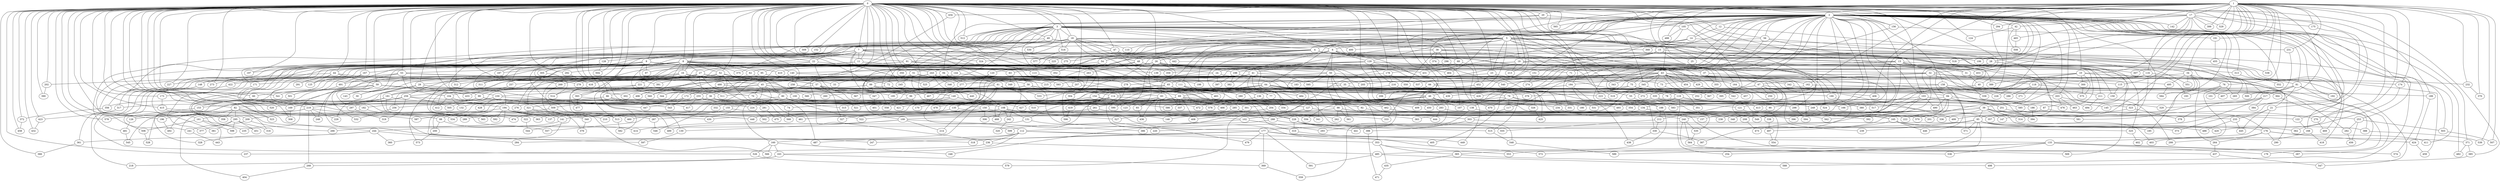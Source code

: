 graph g {0;1;2;3;4;5;6;7;8;9;10;11;12;13;14;15;16;17;18;19;20;21;22;23;24;25;26;27;28;29;30;31;32;33;34;35;36;37;38;39;40;41;42;43;44;45;46;47;48;49;50;51;52;53;54;55;56;57;58;59;60;61;62;63;64;65;66;67;68;69;70;71;72;73;74;75;76;77;78;79;80;81;82;83;84;85;86;87;88;89;90;91;92;93;94;95;96;97;98;99;100;101;102;103;104;105;106;107;108;109;110;111;112;113;114;115;116;117;118;119;120;121;122;123;124;125;126;127;128;129;130;131;132;133;134;135;136;137;138;139;140;141;142;143;144;145;146;147;148;149;150;151;152;153;154;155;156;157;158;159;160;161;162;163;164;165;166;167;168;169;170;171;172;173;174;175;176;177;178;179;180;181;182;183;184;185;186;187;188;189;190;191;192;193;194;195;196;197;198;199;200;201;202;203;204;205;206;207;208;209;210;211;212;213;214;215;216;217;218;219;220;221;222;223;224;225;226;227;228;229;230;231;232;233;234;235;236;237;238;239;240;241;242;243;244;245;246;247;248;249;250;251;252;253;254;255;256;257;258;259;260;261;262;263;264;265;266;267;268;269;270;271;272;273;274;275;276;277;278;279;280;281;282;283;284;285;286;287;288;289;290;291;292;293;294;295;296;297;298;299;300;301;302;303;304;305;306;307;308;309;310;311;312;313;314;315;316;317;318;319;320;321;322;323;324;325;326;327;328;329;330;331;332;333;334;335;336;337;338;339;340;341;342;343;344;345;346;347;348;349;350;351;352;353;354;355;356;357;358;359;360;361;362;363;364;365;366;367;368;369;370;371;372;373;374;375;376;377;378;379;380;381;382;383;384;385;386;387;388;389;390;391;392;393;394;395;396;397;398;399;400;401;402;403;404;405;406;407;408;409;410;411;412;413;414;415;416;417;418;419;420;421;422;423;424;425;426;427;428;429;430;431;432;433;434;435;436;437;438;439;440;441;442;443;444;445;446;447;448;449;450;451;452;453;454;455;456;457;458;459;460;461;462;463;464;465;466;467;468;469;470;471;472;473;474;475;476;477;478;479;480;481;482;483;484;485;486;487;488;489;490;491;492;493;494;495;496;497;498;499;500;501;502;503;504;505;506;507;508;509;510;511;512;513;514;515;516;517;518;519;520;521;522;523;524;525;526;527;528;529;530;531;532;533;534;535;536;537;538;539;540;541;542;543;544;545;546;547;548;549;550;551;552;553;554;555;556;557;558;559;560;561;562;563;564;565;566;567;568;569;570;571;572;573;574;575;576;577;578;579;580;581;582;583;584;585;586;587;588;589;590;591;592;593;594;595;596;597;598;599;0 -- 2;0 -- 3;0 -- 6;0 -- 7;0 -- 8;0 -- 9;0 -- 10;0 -- 11;0 -- 12;0 -- 15;0 -- 16;0 -- 17;0 -- 18;0 -- 19;0 -- 20;0 -- 22;0 -- 23;0 -- 26;0 -- 29;0 -- 42;0 -- 44;0 -- 46;0 -- 47;0 -- 49;0 -- 51;0 -- 52;0 -- 53;0 -- 56;0 -- 59;0 -- 60;0 -- 68;0 -- 82;0 -- 86;0 -- 89;0 -- 91;0 -- 99;0 -- 103;0 -- 107;0 -- 108;0 -- 122;0 -- 124;0 -- 128;0 -- 137;0 -- 139;0 -- 140;0 -- 152;0 -- 154;0 -- 156;0 -- 166;0 -- 167;0 -- 173;0 -- 178;0 -- 184;0 -- 189;0 -- 196;0 -- 197;0 -- 202;0 -- 207;0 -- 213;0 -- 223;0 -- 224;0 -- 225;0 -- 227;0 -- 230;0 -- 236;0 -- 237;0 -- 244;0 -- 245;0 -- 249;0 -- 258;0 -- 271;0 -- 273;0 -- 275;0 -- 279;0 -- 292;0 -- 294;0 -- 309;0 -- 312;0 -- 345;0 -- 349;0 -- 350;0 -- 359;0 -- 366;0 -- 372;0 -- 373;0 -- 377;0 -- 381;0 -- 385;0 -- 390;0 -- 393;0 -- 415;0 -- 423;0 -- 432;0 -- 433;0 -- 434;0 -- 452;0 -- 458;0 -- 466;0 -- 474;0 -- 477;0 -- 493;0 -- 504;0 -- 512;0 -- 520;0 -- 525;0 -- 534;0 -- 540;0 -- 541;0 -- 562;0 -- 565;0 -- 578;1 -- 2;1 -- 10;1 -- 17;1 -- 20;1 -- 34;1 -- 40;1 -- 43;1 -- 67;1 -- 76;1 -- 90;1 -- 115;1 -- 145;1 -- 162;1 -- 174;1 -- 175;1 -- 191;1 -- 231;1 -- 232;1 -- 270;1 -- 272;1 -- 307;1 -- 370;1 -- 374;1 -- 399;1 -- 406;1 -- 420;1 -- 434;1 -- 453;1 -- 465;1 -- 488;1 -- 507;1 -- 529;1 -- 538;1 -- 539;1 -- 570;1 -- 593;2 -- 3;2 -- 4;2 -- 5;2 -- 6;2 -- 12;2 -- 13;2 -- 14;2 -- 15;2 -- 21;2 -- 25;2 -- 28;2 -- 39;2 -- 55;2 -- 56;2 -- 64;2 -- 71;2 -- 75;2 -- 78;2 -- 81;2 -- 84;2 -- 94;2 -- 103;2 -- 105;2 -- 121;2 -- 138;2 -- 142;2 -- 156;2 -- 157;2 -- 168;2 -- 188;2 -- 192;2 -- 203;2 -- 212;2 -- 215;2 -- 217;2 -- 226;2 -- 253;2 -- 278;2 -- 302;2 -- 313;2 -- 323;2 -- 352;2 -- 371;2 -- 395;2 -- 405;2 -- 411;2 -- 413;2 -- 431;2 -- 464;2 -- 482;2 -- 518;2 -- 552;2 -- 565;2 -- 581;2 -- 588;3 -- 4;3 -- 5;3 -- 18;3 -- 22;3 -- 28;3 -- 36;3 -- 38;3 -- 49;3 -- 72;3 -- 75;3 -- 149;3 -- 150;3 -- 190;3 -- 194;3 -- 235;3 -- 243;3 -- 296;3 -- 299;3 -- 343;3 -- 375;3 -- 389;3 -- 400;3 -- 489;3 -- 512;3 -- 516;3 -- 523;3 -- 530;4 -- 26;4 -- 54;4 -- 81;4 -- 101;4 -- 136;4 -- 199;4 -- 225;4 -- 269;4 -- 324;4 -- 355;4 -- 427;4 -- 429;4 -- 454;4 -- 463;4 -- 518;5 -- 7;5 -- 23;5 -- 31;5 -- 33;5 -- 41;5 -- 45;5 -- 111;5 -- 120;5 -- 129;5 -- 147;5 -- 158;5 -- 171;5 -- 211;5 -- 298;5 -- 305;5 -- 386;5 -- 400;5 -- 409;5 -- 418;5 -- 500;5 -- 524;6 -- 50;6 -- 91;6 -- 129;6 -- 257;6 -- 275;6 -- 325;6 -- 333;6 -- 341;6 -- 382;6 -- 519;7 -- 8;7 -- 9;7 -- 11;7 -- 13;7 -- 27;7 -- 61;7 -- 68;7 -- 96;7 -- 106;7 -- 169;7 -- 182;7 -- 209;7 -- 219;7 -- 308;7 -- 324;7 -- 447;7 -- 483;7 -- 484;8 -- 16;8 -- 24;8 -- 27;8 -- 52;8 -- 53;8 -- 58;8 -- 62;8 -- 80;8 -- 95;8 -- 113;8 -- 144;8 -- 148;8 -- 183;8 -- 187;8 -- 197;8 -- 221;8 -- 255;8 -- 259;8 -- 263;8 -- 276;8 -- 297;8 -- 305;8 -- 317;8 -- 352;8 -- 356;8 -- 358;8 -- 375;8 -- 410;8 -- 414;8 -- 496;9 -- 44;9 -- 63;9 -- 94;9 -- 97;9 -- 125;9 -- 151;9 -- 161;9 -- 243;9 -- 287;9 -- 291;9 -- 342;9 -- 391;9 -- 462;9 -- 506;9 -- 599;10 -- 73;10 -- 174;10 -- 300;10 -- 380;10 -- 389;10 -- 459;10 -- 575;11 -- 43;11 -- 66;11 -- 322;11 -- 422;12 -- 14;12 -- 116;13 -- 31;13 -- 65;13 -- 159;13 -- 240;13 -- 307;13 -- 439;13 -- 569;14 -- 38;14 -- 48;14 -- 205;14 -- 231;15 -- 19;15 -- 25;15 -- 62;15 -- 261;15 -- 265;15 -- 583;16 -- 29;16 -- 33;16 -- 45;16 -- 57;16 -- 70;16 -- 148;16 -- 215;16 -- 227;16 -- 598;17 -- 32;17 -- 42;17 -- 106;17 -- 116;17 -- 142;17 -- 175;17 -- 294;17 -- 399;17 -- 529;17 -- 574;18 -- 47;18 -- 48;18 -- 65;18 -- 110;18 -- 144;18 -- 152;18 -- 164;18 -- 187;18 -- 442;18 -- 481;18 -- 503;18 -- 516;18 -- 530;19 -- 21;19 -- 24;19 -- 35;19 -- 37;19 -- 193;19 -- 213;19 -- 346;19 -- 412;20 -- 105;20 -- 110;20 -- 577;21 -- 133;21 -- 233;21 -- 445;22 -- 95;22 -- 167;22 -- 198;22 -- 347;23 -- 89;23 -- 119;23 -- 134;23 -- 452;24 -- 35;24 -- 109;24 -- 397;26 -- 32;26 -- 37;26 -- 41;26 -- 50;26 -- 83;26 -- 93;26 -- 140;26 -- 143;26 -- 248;26 -- 293;26 -- 313;26 -- 340;26 -- 350;26 -- 410;26 -- 590;26 -- 595;27 -- 30;27 -- 64;27 -- 69;27 -- 111;27 -- 114;27 -- 130;27 -- 273;27 -- 311;27 -- 321;27 -- 487;27 -- 491;27 -- 568;27 -- 597;28 -- 34;28 -- 51;28 -- 117;28 -- 551;29 -- 30;29 -- 36;29 -- 99;29 -- 126;29 -- 511;29 -- 592;31 -- 40;31 -- 222;32 -- 67;32 -- 118;32 -- 277;32 -- 282;32 -- 392;32 -- 422;32 -- 494;34 -- 76;34 -- 185;34 -- 264;34 -- 335;34 -- 495;34 -- 551;34 -- 584;35 -- 189;35 -- 259;36 -- 39;36 -- 82;36 -- 88;36 -- 108;36 -- 200;36 -- 281;36 -- 427;37 -- 355;37 -- 571;38 -- 54;38 -- 286;38 -- 296;38 -- 374;38 -- 469;38 -- 550;39 -- 85;39 -- 102;39 -- 109;39 -- 126;39 -- 141;39 -- 147;39 -- 176;39 -- 201;39 -- 233;39 -- 314;39 -- 581;40 -- 55;40 -- 407;41 -- 77;41 -- 158;41 -- 171;41 -- 289;41 -- 300;41 -- 334;41 -- 425;41 -- 480;41 -- 580;42 -- 124;42 -- 465;42 -- 508;43 -- 66;43 -- 115;43 -- 141;43 -- 162;43 -- 183;43 -- 184;43 -- 238;43 -- 295;43 -- 343;43 -- 345;43 -- 367;43 -- 429;43 -- 454;43 -- 457;43 -- 495;43 -- 499;43 -- 540;43 -- 542;43 -- 547;43 -- 576;44 -- 59;44 -- 125;44 -- 202;44 -- 291;44 -- 593;45 -- 46;45 -- 70;45 -- 80;45 -- 83;45 -- 86;45 -- 92;45 -- 230;45 -- 256;45 -- 332;45 -- 379;45 -- 517;45 -- 546;46 -- 107;46 -- 123;46 -- 138;46 -- 153;46 -- 283;46 -- 326;46 -- 413;46 -- 468;46 -- 472;46 -- 583;47 -- 128;47 -- 442;47 -- 455;47 -- 531;48 -- 63;48 -- 87;48 -- 263;48 -- 338;49 -- 304;49 -- 309;49 -- 357;49 -- 368;50 -- 98;50 -- 112;50 -- 135;50 -- 205;50 -- 239;50 -- 257;50 -- 353;50 -- 561;50 -- 595;51 -- 61;51 -- 245;51 -- 337;51 -- 440;51 -- 558;51 -- 573;52 -- 57;52 -- 207;52 -- 260;52 -- 344;52 -- 461;52 -- 480;52 -- 505;52 -- 560;53 -- 58;53 -- 72;53 -- 73;53 -- 104;53 -- 241;53 -- 247;53 -- 361;54 -- 97;54 -- 120;55 -- 188;56 -- 85;56 -- 339;56 -- 368;56 -- 537;57 -- 123;57 -- 195;57 -- 327;57 -- 344;57 -- 364;57 -- 567;58 -- 77;58 -- 104;58 -- 177;58 -- 318;58 -- 328;58 -- 335;58 -- 572;59 -- 60;59 -- 100;59 -- 143;59 -- 153;59 -- 302;59 -- 450;59 -- 532;61 -- 84;61 -- 96;61 -- 155;61 -- 170;61 -- 214;61 -- 326;61 -- 510;61 -- 515;61 -- 533;61 -- 535;61 -- 548;62 -- 100;62 -- 269;63 -- 242;63 -- 349;64 -- 69;64 -- 78;64 -- 114;64 -- 119;64 -- 160;64 -- 203;64 -- 223;64 -- 246;64 -- 252;64 -- 280;64 -- 426;64 -- 476;64 -- 479;64 -- 484;64 -- 557;65 -- 280;65 -- 304;65 -- 315;65 -- 320;65 -- 364;65 -- 444;66 -- 206;66 -- 255;66 -- 395;67 -- 74;67 -- 154;67 -- 180;67 -- 250;67 -- 339;67 -- 354;68 -- 71;68 -- 178;69 -- 87;69 -- 135;69 -- 201;69 -- 285;69 -- 301;69 -- 337;69 -- 408;69 -- 478;70 -- 74;71 -- 331;72 -- 79;72 -- 149;72 -- 181;72 -- 472;73 -- 542;74 -- 568;75 -- 79;75 -- 172;75 -- 186;75 -- 190;75 -- 351;76 -- 101;76 -- 193;76 -- 265;76 -- 402;77 -- 334;78 -- 486;78 -- 493;79 -- 90;79 -- 117;79 -- 146;79 -- 298;79 -- 331;79 -- 470;79 -- 475;80 -- 92;80 -- 315;80 -- 332;80 -- 447;80 -- 522;81 -- 192;81 -- 217;81 -- 284;81 -- 384;81 -- 500;81 -- 553;82 -- 88;82 -- 196;82 -- 295;82 -- 316;82 -- 358;82 -- 523;83 -- 93;83 -- 98;83 -- 262;83 -- 288;83 -- 436;83 -- 590;84 -- 186;84 -- 208;84 -- 329;84 -- 394;84 -- 473;84 -- 490;84 -- 517;85 -- 176;85 -- 177;85 -- 239;85 -- 362;85 -- 373;85 -- 403;85 -- 485;85 -- 571;85 -- 589;86 -- 256;86 -- 417;86 -- 585;87 -- 253;87 -- 499;88 -- 200;88 -- 557;89 -- 132;89 -- 228;89 -- 310;89 -- 347;89 -- 467;90 -- 383;91 -- 113;91 -- 292;91 -- 416;91 -- 431;92 -- 157;93 -- 436;94 -- 102;94 -- 277;94 -- 525;95 -- 172;95 -- 199;96 -- 170;96 -- 521;97 -- 221;98 -- 137;98 -- 222;98 -- 262;98 -- 287;98 -- 348;98 -- 561;98 -- 570;99 -- 127;99 -- 169;99 -- 182;99 -- 261;100 -- 127;100 -- 421;102 -- 112;102 -- 293;103 -- 166;103 -- 251;103 -- 348;103 -- 490;103 -- 549;104 -- 132;104 -- 194;104 -- 412;105 -- 151;105 -- 252;105 -- 488;108 -- 122;108 -- 131;108 -- 146;108 -- 242;108 -- 460;108 -- 468;108 -- 474;108 -- 527;109 -- 130;109 -- 214;109 -- 386;109 -- 414;111 -- 136;111 -- 204;111 -- 272;111 -- 483;111 -- 586;112 -- 133;112 -- 160;112 -- 163;112 -- 236;112 -- 353;112 -- 487;113 -- 278;114 -- 121;114 -- 131;114 -- 224;114 -- 321;114 -- 354;114 -- 419;114 -- 502;114 -- 510;114 -- 596;115 -- 159;116 -- 118;116 -- 290;116 -- 314;116 -- 448;117 -- 303;118 -- 267;118 -- 271;118 -- 286;119 -- 134;119 -- 145;119 -- 251;119 -- 254;119 -- 450;119 -- 524;120 -- 195;120 -- 210;121 -- 554;122 -- 168;126 -- 481;127 -- 208;127 -- 240;127 -- 579;128 -- 311;128 -- 504;129 -- 139;129 -- 198;129 -- 206;129 -- 216;129 -- 359;129 -- 453;129 -- 559;129 -- 594;130 -- 597;131 -- 220;131 -- 489;133 -- 179;133 -- 254;133 -- 267;133 -- 536;133 -- 572;133 -- 574;134 -- 288;134 -- 338;135 -- 161;135 -- 383;136 -- 150;136 -- 165;136 -- 204;138 -- 441;138 -- 562;140 -- 232;140 -- 258;140 -- 513;140 -- 582;141 -- 244;141 -- 360;144 -- 164;144 -- 181;148 -- 218;149 -- 234;149 -- 276;149 -- 401;149 -- 558;149 -- 576;150 -- 165;150 -- 306;150 -- 327;150 -- 461;151 -- 274;153 -- 578;154 -- 155;154 -- 180;154 -- 317;154 -- 421;154 -- 466;154 -- 586;155 -- 228;155 -- 363;155 -- 563;156 -- 191;156 -- 274;158 -- 211;158 -- 226;158 -- 379;158 -- 446;160 -- 163;160 -- 246;160 -- 526;160 -- 566;161 -- 235;161 -- 443;161 -- 506;162 -- 179;162 -- 430;163 -- 218;163 -- 268;163 -- 369;164 -- 250;165 -- 185;165 -- 325;165 -- 446;165 -- 497;167 -- 491;167 -- 501;168 -- 299;168 -- 418;169 -- 308;171 -- 173;172 -- 428;172 -- 509;172 -- 543;173 -- 415;174 -- 362;175 -- 329;176 -- 264;176 -- 290;176 -- 403;176 -- 411;176 -- 424;177 -- 247;177 -- 318;177 -- 369;177 -- 371;177 -- 405;177 -- 479;177 -- 591;178 -- 216;178 -- 279;178 -- 550;181 -- 219;181 -- 229;181 -- 363;181 -- 462;181 -- 528;182 -- 209;182 -- 289;184 -- 330;184 -- 426;184 -- 438;186 -- 394;188 -- 212;188 -- 365;189 -- 424;190 -- 387;191 -- 455;194 -- 210;194 -- 266;194 -- 340;194 -- 376;194 -- 430;194 -- 448;194 -- 587;194 -- 592;196 -- 492;198 -- 382;198 -- 397;198 -- 537;200 -- 573;202 -- 390;203 -- 323;203 -- 463;203 -- 476;204 -- 333;204 -- 522;207 -- 439;207 -- 467;208 -- 473;209 -- 241;209 -- 266;211 -- 494;212 -- 330;212 -- 555;216 -- 234;216 -- 260;217 -- 220;217 -- 336;217 -- 378;217 -- 384;217 -- 585;219 -- 229;219 -- 248;219 -- 268;219 -- 404;219 -- 492;219 -- 563;221 -- 283;221 -- 393;221 -- 541;223 -- 249;223 -- 396;224 -- 502;228 -- 310;228 -- 388;228 -- 398;228 -- 441;228 -- 555;230 -- 428;230 -- 437;230 -- 545;231 -- 407;232 -- 370;233 -- 445;233 -- 486;234 -- 238;236 -- 237;236 -- 485;240 -- 535;240 -- 536;240 -- 564;241 -- 443;242 -- 320;243 -- 303;243 -- 312;243 -- 342;243 -- 346;243 -- 391;243 -- 478;244 -- 284;244 -- 328;244 -- 360;244 -- 361;245 -- 440;249 -- 392;249 -- 396;251 -- 270;253 -- 282;253 -- 456;253 -- 503;255 -- 281;255 -- 356;255 -- 409;255 -- 417;256 -- 532;257 -- 433;258 -- 521;259 -- 297;259 -- 319;259 -- 460;259 -- 505;259 -- 520;261 -- 306;261 -- 556;263 -- 533;264 -- 437;268 -- 404;269 -- 509;270 -- 469;277 -- 567;278 -- 419;280 -- 285;281 -- 475;282 -- 456;283 -- 336;283 -- 444;285 -- 341;285 -- 527;287 -- 546;288 -- 515;288 -- 599;292 -- 416;295 -- 316;295 -- 377;295 -- 381;295 -- 451;295 -- 598;296 -- 301;296 -- 470;297 -- 319;298 -- 594;300 -- 575;301 -- 408;303 -- 398;303 -- 420;305 -- 514;310 -- 449;313 -- 552;317 -- 423;321 -- 322;321 -- 513;321 -- 544;322 -- 544;323 -- 357;323 -- 378;325 -- 402;326 -- 425;330 -- 387;330 -- 438;335 -- 351;335 -- 380;335 -- 531;338 -- 497;340 -- 376;342 -- 406;345 -- 367;345 -- 519;347 -- 401;353 -- 365;353 -- 435;353 -- 553;356 -- 372;361 -- 366;364 -- 388;365 -- 435;365 -- 498;369 -- 559;371 -- 385;371 -- 482;372 -- 458;374 -- 449;385 -- 498;388 -- 539;393 -- 477;393 -- 543;398 -- 471;415 -- 451;415 -- 587;416 -- 514;419 -- 596;422 -- 526;423 -- 432;424 -- 459;429 -- 457;434 -- 511;435 -- 471;437 -- 547;442 -- 464;452 -- 556;455 -- 538;462 -- 549;465 -- 508;480 -- 496;480 -- 560;480 -- 580;481 -- 545;485 -- 588;485 -- 591;491 -- 501;495 -- 584;497 -- 554;503 -- 507;506 -- 528;509 -- 534;509 -- 566;513 -- 582;515 -- 548;516 -- 577;526 -- 579;535 -- 564;548 -- 589;564 -- 569;}